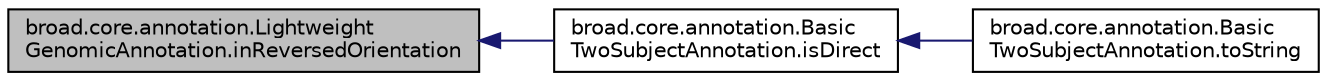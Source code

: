 digraph "broad.core.annotation.LightweightGenomicAnnotation.inReversedOrientation"
{
  edge [fontname="Helvetica",fontsize="10",labelfontname="Helvetica",labelfontsize="10"];
  node [fontname="Helvetica",fontsize="10",shape=record];
  rankdir="LR";
  Node1 [label="broad.core.annotation.Lightweight\lGenomicAnnotation.inReversedOrientation",height=0.2,width=0.4,color="black", fillcolor="grey75", style="filled" fontcolor="black"];
  Node1 -> Node2 [dir="back",color="midnightblue",fontsize="10",style="solid"];
  Node2 [label="broad.core.annotation.Basic\lTwoSubjectAnnotation.isDirect",height=0.2,width=0.4,color="black", fillcolor="white", style="filled",URL="$classbroad_1_1core_1_1annotation_1_1_basic_two_subject_annotation.html#a4997cb1a61a0bdde91a29211d3b4b463"];
  Node2 -> Node3 [dir="back",color="midnightblue",fontsize="10",style="solid"];
  Node3 [label="broad.core.annotation.Basic\lTwoSubjectAnnotation.toString",height=0.2,width=0.4,color="black", fillcolor="white", style="filled",URL="$classbroad_1_1core_1_1annotation_1_1_basic_two_subject_annotation.html#aa476eb7734a2a7ab9d98ee9c2dfb85b5"];
}

